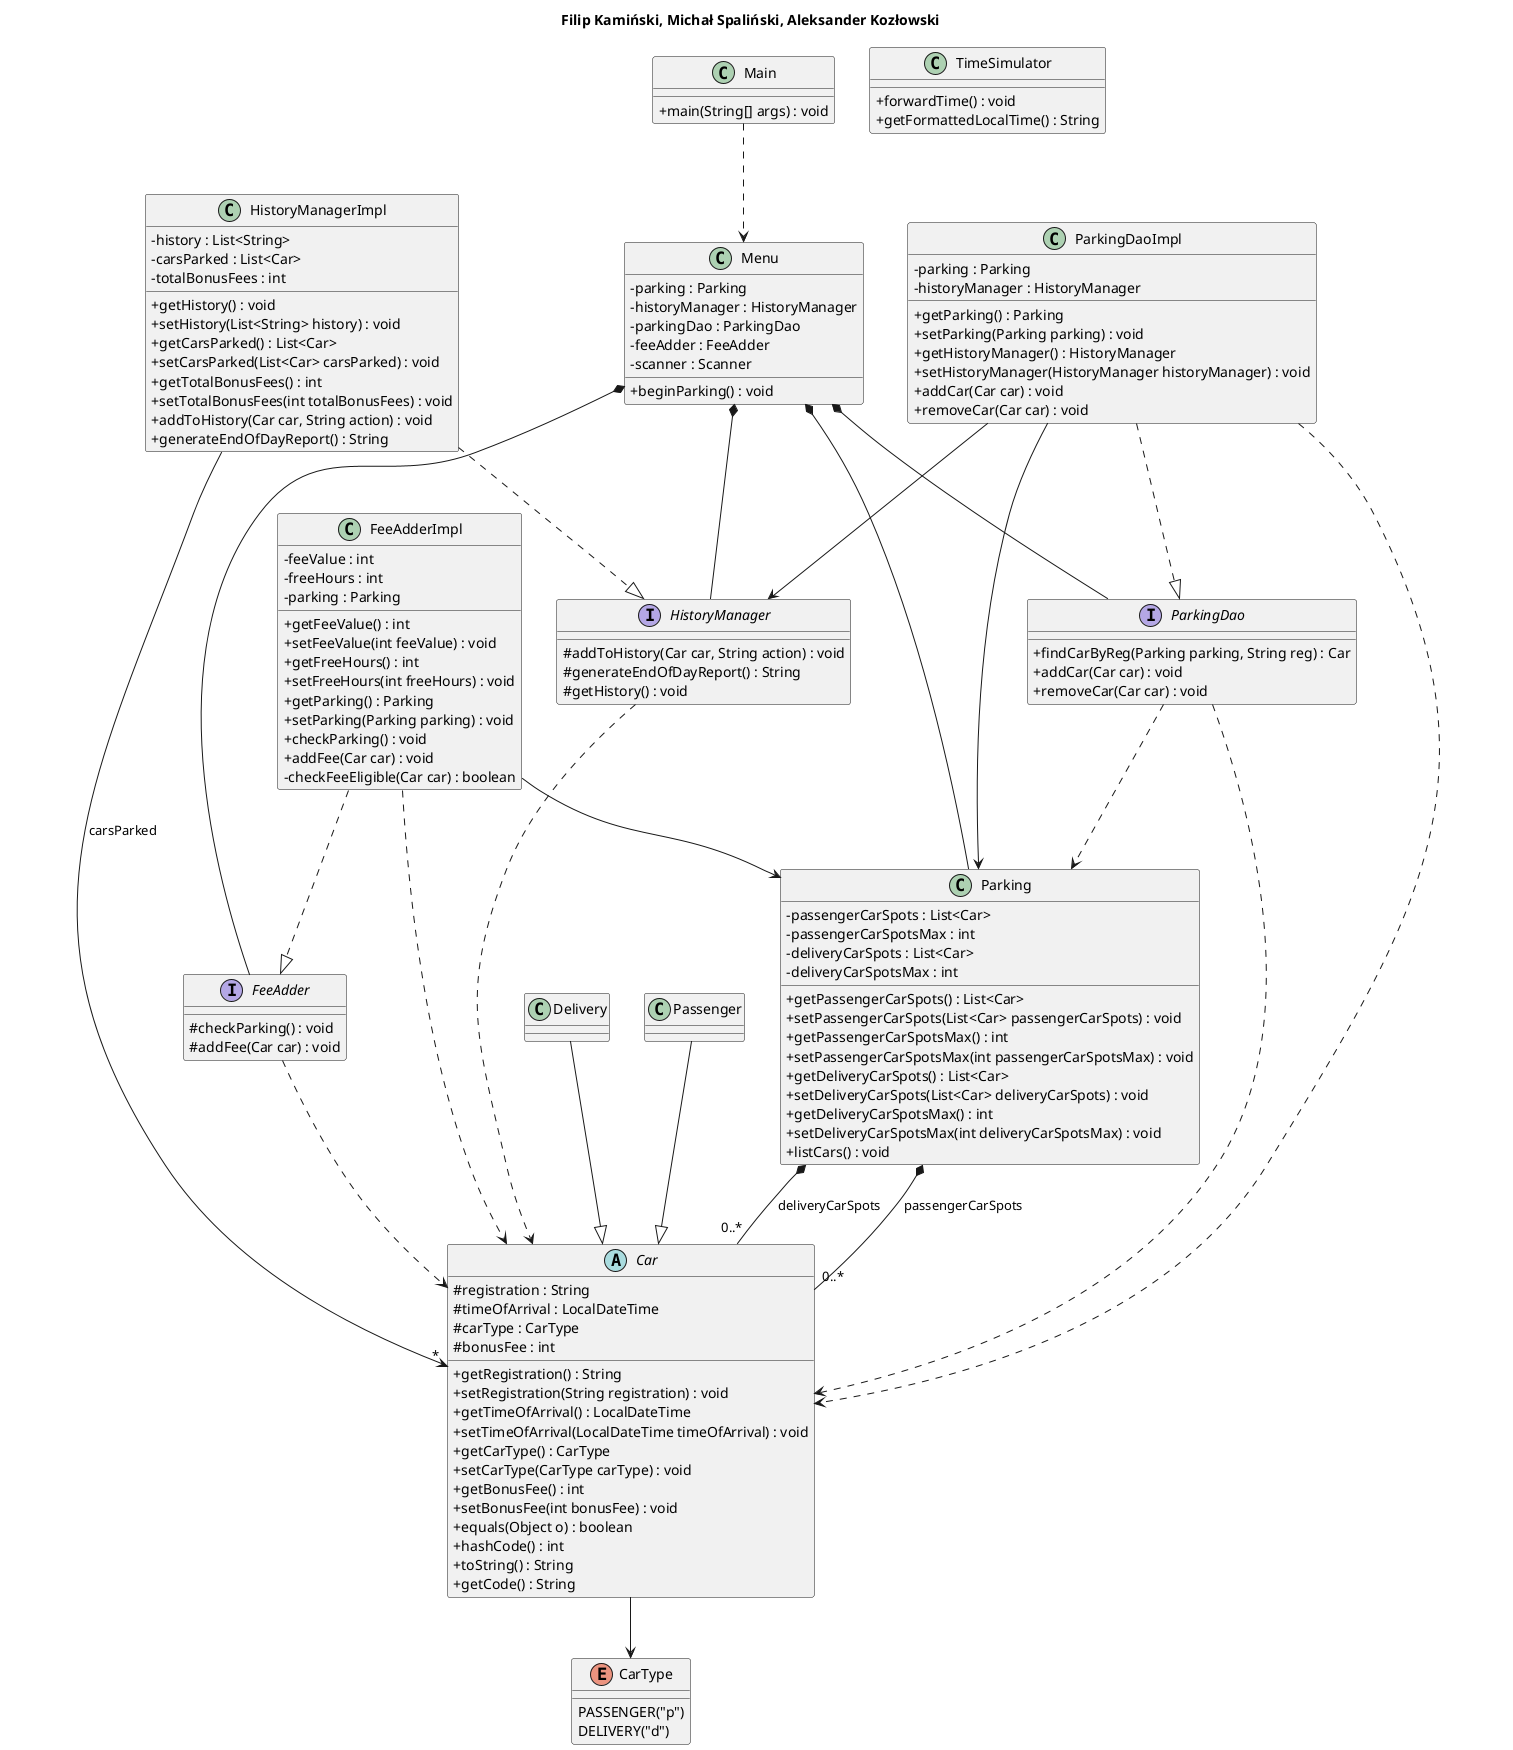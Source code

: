 @startuml
skinparam classAttributeIconSize 0

title Filip Kamiński, Michał Spaliński, Aleksander Kozłowski

class Main {
  + main(String[] args) : void
}

interface FeeAdder {
  # checkParking() : void
  # addFee(Car car) : void
}

class FeeAdderImpl {
  - feeValue : int
  - freeHours : int
  - parking : Parking
  + getFeeValue() : int
  + setFeeValue(int feeValue) : void
  + getFreeHours() : int
  + setFreeHours(int freeHours) : void
  + getParking() : Parking
  + setParking(Parking parking) : void
  + checkParking() : void
  + addFee(Car car) : void
  - checkFeeEligible(Car car) : boolean
}

interface HistoryManager {
  # addToHistory(Car car, String action) : void
  # generateEndOfDayReport() : String
  # getHistory() : void
}

class HistoryManagerImpl {
  - history : List<String>
  - carsParked : List<Car>
  - totalBonusFees : int
  + getHistory() : void
  + setHistory(List<String> history) : void
  + getCarsParked() : List<Car>
  + setCarsParked(List<Car> carsParked) : void
  + getTotalBonusFees() : int
  + setTotalBonusFees(int totalBonusFees) : void
  + addToHistory(Car car, String action) : void
  + generateEndOfDayReport() : String
}

class Menu {
  - parking : Parking
  - historyManager : HistoryManager
  - parkingDao : ParkingDao
  - feeAdder : FeeAdder
  - scanner : Scanner
  + beginParking() : void
}

abstract class Car {
  # registration : String
  # timeOfArrival : LocalDateTime
  # carType : CarType
  # bonusFee : int
  + getRegistration() : String
  + setRegistration(String registration) : void
  + getTimeOfArrival() : LocalDateTime
  + setTimeOfArrival(LocalDateTime timeOfArrival) : void
  + getCarType() : CarType
  + setCarType(CarType carType) : void
  + getBonusFee() : int
  + setBonusFee(int bonusFee) : void
  + equals(Object o) : boolean
  + hashCode() : int
  + toString() : String
  + getCode() : String
}

class Delivery {

}

class Passenger {

}

class Parking {
  - passengerCarSpots : List<Car>
  - passengerCarSpotsMax : int
  - deliveryCarSpots : List<Car>
  - deliveryCarSpotsMax : int
  + getPassengerCarSpots() : List<Car>
  + setPassengerCarSpots(List<Car> passengerCarSpots) : void
  + getPassengerCarSpotsMax() : int
  + setPassengerCarSpotsMax(int passengerCarSpotsMax) : void
  + getDeliveryCarSpots() : List<Car>
  + setDeliveryCarSpots(List<Car> deliveryCarSpots) : void
  + getDeliveryCarSpotsMax() : int
  + setDeliveryCarSpotsMax(int deliveryCarSpotsMax) : void
  + listCars() : void
}

interface ParkingDao {
  + findCarByReg(Parking parking, String reg) : Car
  + addCar(Car car) : void
  + removeCar(Car car) : void
}

class ParkingDaoImpl {
  - parking : Parking
  - historyManager : HistoryManager
  + getParking() : Parking
  + setParking(Parking parking) : void
  + getHistoryManager() : HistoryManager
  + setHistoryManager(HistoryManager historyManager) : void
  + addCar(Car car) : void
  + removeCar(Car car) : void
}

class TimeSimulator {
  + forwardTime() : void
  + getFormattedLocalTime() : String
}

FeeAdderImpl ..|> FeeAdder
HistoryManagerImpl ..|> HistoryManager
HistoryManagerImpl --> "*" Car : carsParked
Delivery --|> Car
Passenger --|> Car
ParkingDaoImpl ..|> ParkingDao
ParkingDaoImpl --> Parking
ParkingDaoImpl --> HistoryManager
Car --> CarType
Menu *-- Parking
Menu *-- HistoryManager
Menu *-- ParkingDao
Menu *-- FeeAdder
FeeAdderImpl --> Parking
ParkingDao ..> Parking
ParkingDao ..> Car
ParkingDaoImpl ..> Car
HistoryManager ..> Car
FeeAdderImpl ..> Car
FeeAdder ..> Car
Parking *-- "0..*" Car : passengerCarSpots
Parking *-- "0..*" Car : deliveryCarSpots
Main ..> Menu


enum CarType {
  PASSENGER("p")
  DELIVERY("d")
}


@enduml
